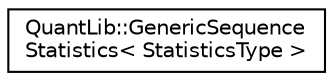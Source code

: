 digraph "Graphical Class Hierarchy"
{
  edge [fontname="Helvetica",fontsize="10",labelfontname="Helvetica",labelfontsize="10"];
  node [fontname="Helvetica",fontsize="10",shape=record];
  rankdir="LR";
  Node0 [label="QuantLib::GenericSequence\lStatistics\< StatisticsType \>",height=0.2,width=0.4,color="black", fillcolor="white", style="filled",URL="$class_quant_lib_1_1_generic_sequence_statistics.html"];
}

